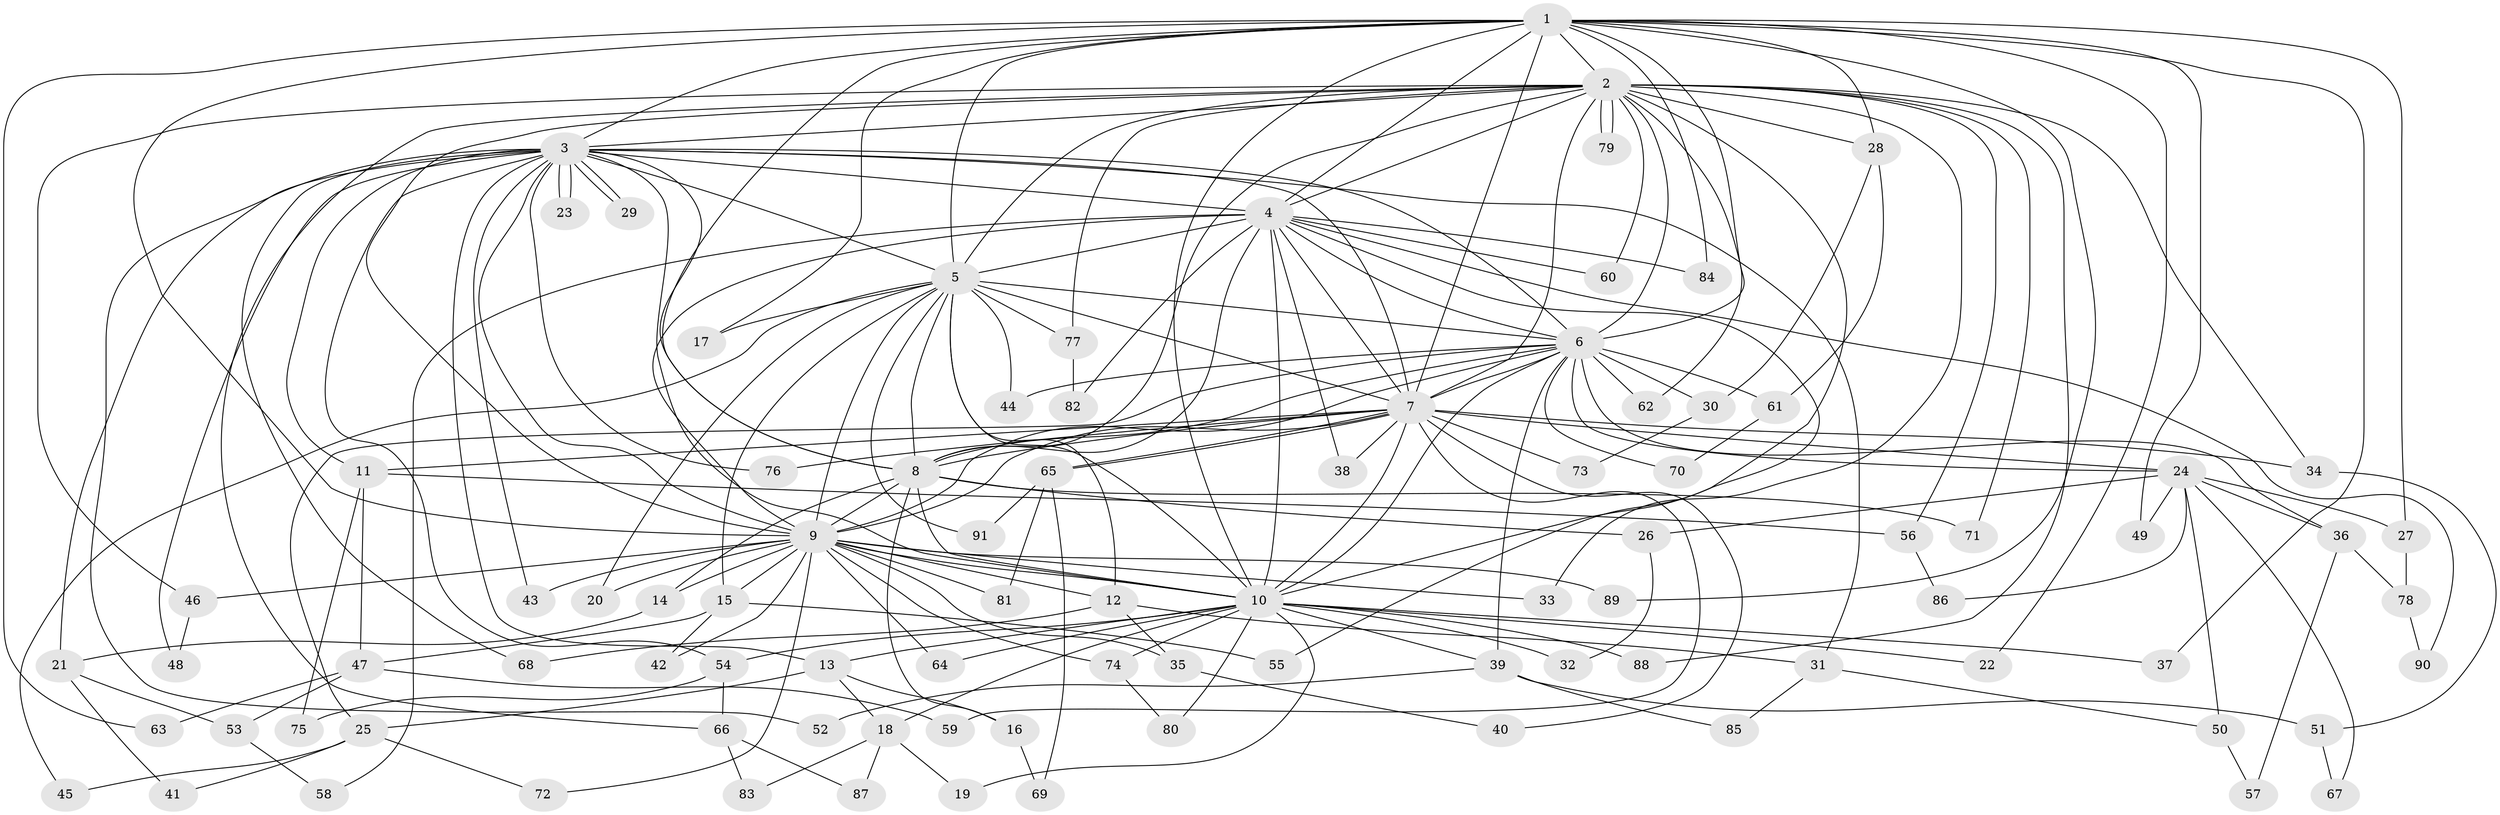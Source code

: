 // coarse degree distribution, {15: 0.014705882352941176, 19: 0.029411764705882353, 29: 0.014705882352941176, 13: 0.014705882352941176, 21: 0.014705882352941176, 17: 0.014705882352941176, 16: 0.014705882352941176, 6: 0.058823529411764705, 5: 0.07352941176470588, 4: 0.07352941176470588, 2: 0.5441176470588235, 10: 0.014705882352941176, 3: 0.10294117647058823, 1: 0.014705882352941176}
// Generated by graph-tools (version 1.1) at 2025/41/03/06/25 10:41:40]
// undirected, 91 vertices, 207 edges
graph export_dot {
graph [start="1"]
  node [color=gray90,style=filled];
  1;
  2;
  3;
  4;
  5;
  6;
  7;
  8;
  9;
  10;
  11;
  12;
  13;
  14;
  15;
  16;
  17;
  18;
  19;
  20;
  21;
  22;
  23;
  24;
  25;
  26;
  27;
  28;
  29;
  30;
  31;
  32;
  33;
  34;
  35;
  36;
  37;
  38;
  39;
  40;
  41;
  42;
  43;
  44;
  45;
  46;
  47;
  48;
  49;
  50;
  51;
  52;
  53;
  54;
  55;
  56;
  57;
  58;
  59;
  60;
  61;
  62;
  63;
  64;
  65;
  66;
  67;
  68;
  69;
  70;
  71;
  72;
  73;
  74;
  75;
  76;
  77;
  78;
  79;
  80;
  81;
  82;
  83;
  84;
  85;
  86;
  87;
  88;
  89;
  90;
  91;
  1 -- 2;
  1 -- 3;
  1 -- 4;
  1 -- 5;
  1 -- 6;
  1 -- 7;
  1 -- 8;
  1 -- 9;
  1 -- 10;
  1 -- 17;
  1 -- 22;
  1 -- 27;
  1 -- 28;
  1 -- 37;
  1 -- 49;
  1 -- 63;
  1 -- 84;
  1 -- 89;
  2 -- 3;
  2 -- 4;
  2 -- 5;
  2 -- 6;
  2 -- 7;
  2 -- 8;
  2 -- 9;
  2 -- 10;
  2 -- 28;
  2 -- 33;
  2 -- 34;
  2 -- 46;
  2 -- 56;
  2 -- 60;
  2 -- 62;
  2 -- 66;
  2 -- 71;
  2 -- 77;
  2 -- 79;
  2 -- 79;
  2 -- 88;
  3 -- 4;
  3 -- 5;
  3 -- 6;
  3 -- 7;
  3 -- 8;
  3 -- 9;
  3 -- 10;
  3 -- 11;
  3 -- 13;
  3 -- 21;
  3 -- 23;
  3 -- 23;
  3 -- 29;
  3 -- 29;
  3 -- 31;
  3 -- 43;
  3 -- 48;
  3 -- 52;
  3 -- 54;
  3 -- 68;
  3 -- 76;
  4 -- 5;
  4 -- 6;
  4 -- 7;
  4 -- 8;
  4 -- 9;
  4 -- 10;
  4 -- 38;
  4 -- 55;
  4 -- 58;
  4 -- 60;
  4 -- 82;
  4 -- 84;
  4 -- 90;
  5 -- 6;
  5 -- 7;
  5 -- 8;
  5 -- 9;
  5 -- 10;
  5 -- 12;
  5 -- 15;
  5 -- 17;
  5 -- 20;
  5 -- 44;
  5 -- 45;
  5 -- 77;
  5 -- 91;
  6 -- 7;
  6 -- 8;
  6 -- 9;
  6 -- 10;
  6 -- 24;
  6 -- 25;
  6 -- 30;
  6 -- 36;
  6 -- 39;
  6 -- 44;
  6 -- 61;
  6 -- 62;
  6 -- 70;
  7 -- 8;
  7 -- 9;
  7 -- 10;
  7 -- 11;
  7 -- 24;
  7 -- 34;
  7 -- 38;
  7 -- 40;
  7 -- 59;
  7 -- 65;
  7 -- 65;
  7 -- 73;
  7 -- 76;
  8 -- 9;
  8 -- 10;
  8 -- 14;
  8 -- 16;
  8 -- 26;
  8 -- 71;
  9 -- 10;
  9 -- 12;
  9 -- 14;
  9 -- 15;
  9 -- 20;
  9 -- 33;
  9 -- 35;
  9 -- 42;
  9 -- 43;
  9 -- 46;
  9 -- 64;
  9 -- 72;
  9 -- 74;
  9 -- 81;
  9 -- 89;
  10 -- 13;
  10 -- 18;
  10 -- 19;
  10 -- 22;
  10 -- 32;
  10 -- 37;
  10 -- 39;
  10 -- 54;
  10 -- 64;
  10 -- 74;
  10 -- 80;
  10 -- 88;
  11 -- 47;
  11 -- 56;
  11 -- 75;
  12 -- 31;
  12 -- 35;
  12 -- 68;
  13 -- 16;
  13 -- 18;
  13 -- 25;
  14 -- 21;
  15 -- 42;
  15 -- 47;
  15 -- 55;
  16 -- 69;
  18 -- 19;
  18 -- 83;
  18 -- 87;
  21 -- 41;
  21 -- 53;
  24 -- 26;
  24 -- 27;
  24 -- 36;
  24 -- 49;
  24 -- 50;
  24 -- 67;
  24 -- 86;
  25 -- 41;
  25 -- 45;
  25 -- 72;
  26 -- 32;
  27 -- 78;
  28 -- 30;
  28 -- 61;
  30 -- 73;
  31 -- 50;
  31 -- 85;
  34 -- 51;
  35 -- 40;
  36 -- 57;
  36 -- 78;
  39 -- 51;
  39 -- 52;
  39 -- 85;
  46 -- 48;
  47 -- 53;
  47 -- 59;
  47 -- 63;
  50 -- 57;
  51 -- 67;
  53 -- 58;
  54 -- 66;
  54 -- 75;
  56 -- 86;
  61 -- 70;
  65 -- 69;
  65 -- 81;
  65 -- 91;
  66 -- 83;
  66 -- 87;
  74 -- 80;
  77 -- 82;
  78 -- 90;
}
